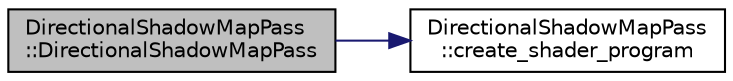 digraph "DirectionalShadowMapPass::DirectionalShadowMapPass"
{
 // INTERACTIVE_SVG=YES
 // LATEX_PDF_SIZE
  bgcolor="transparent";
  edge [fontname="Helvetica",fontsize="10",labelfontname="Helvetica",labelfontsize="10"];
  node [fontname="Helvetica",fontsize="10",shape=record];
  rankdir="LR";
  Node1 [label="DirectionalShadowMapPass\l::DirectionalShadowMapPass",height=0.2,width=0.4,color="black", fillcolor="grey75", style="filled", fontcolor="black",tooltip=" "];
  Node1 -> Node2 [color="midnightblue",fontsize="10",style="solid",fontname="Helvetica"];
  Node2 [label="DirectionalShadowMapPass\l::create_shader_program",height=0.2,width=0.4,color="black",URL="$de/d56/class_directional_shadow_map_pass.html#ab2f157ea455d40b61060f831c6996ffd",tooltip=" "];
}
